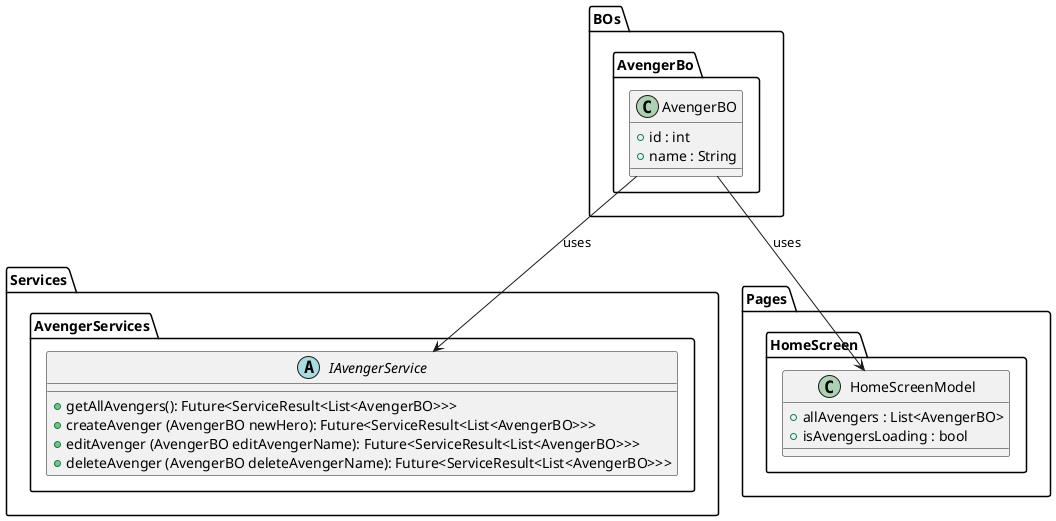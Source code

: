 @startuml Services Class Diagram

package Services{
    package AvengerServices{
        abstract class IAvengerService{
            + getAllAvengers(): Future<ServiceResult<List<AvengerBO>>>
            + createAvenger (AvengerBO newHero): Future<ServiceResult<List<AvengerBO>>>
            + editAvenger (AvengerBO editAvengerName): Future<ServiceResult<List<AvengerBO>>>
            + deleteAvenger (AvengerBO deleteAvengerName): Future<ServiceResult<List<AvengerBO>>>

        }
    }
}


package BOs{
    package AvengerBo{
        class AvengerBO{
            + id : int
            + name : String
        }
    }
}


package Pages{
    package HomeScreen{

        class HomeScreenModel{
            + allAvengers : List<AvengerBO>
            + isAvengersLoading : bool
        }
    }

}


AvengerBO --> HomeScreenModel : uses
AvengerBO --> IAvengerService : uses


@enduml